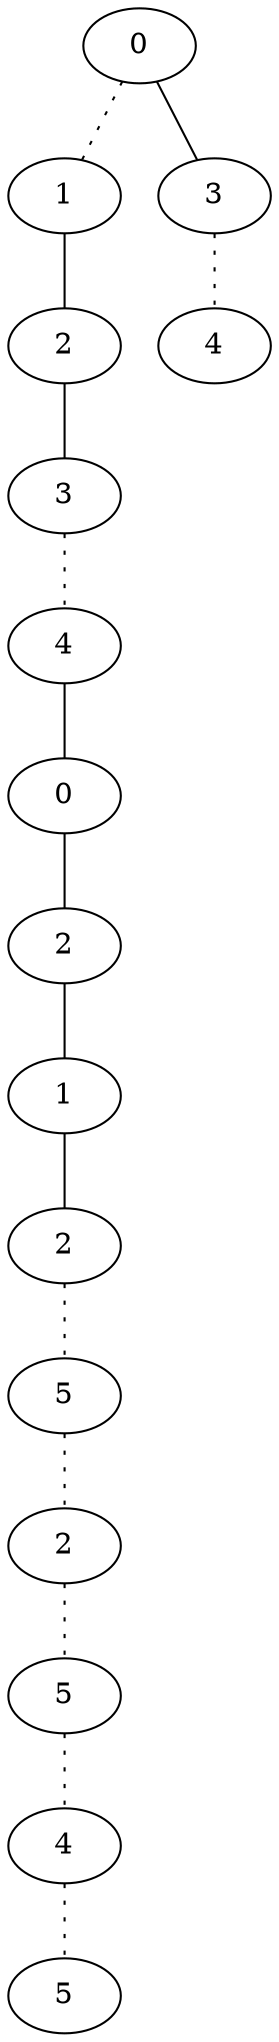 graph {
a0[label=0];
a1[label=1];
a2[label=2];
a3[label=3];
a4[label=4];
a5[label=0];
a6[label=2];
a7[label=1];
a8[label=2];
a9[label=5];
a10[label=2];
a11[label=5];
a12[label=4];
a13[label=5];
a14[label=3];
a15[label=4];
a0 -- a1 [style=dotted];
a0 -- a14;
a1 -- a2;
a2 -- a3;
a3 -- a4 [style=dotted];
a4 -- a5;
a5 -- a6;
a6 -- a7;
a7 -- a8;
a8 -- a9 [style=dotted];
a9 -- a10 [style=dotted];
a10 -- a11 [style=dotted];
a11 -- a12 [style=dotted];
a12 -- a13 [style=dotted];
a14 -- a15 [style=dotted];
}
